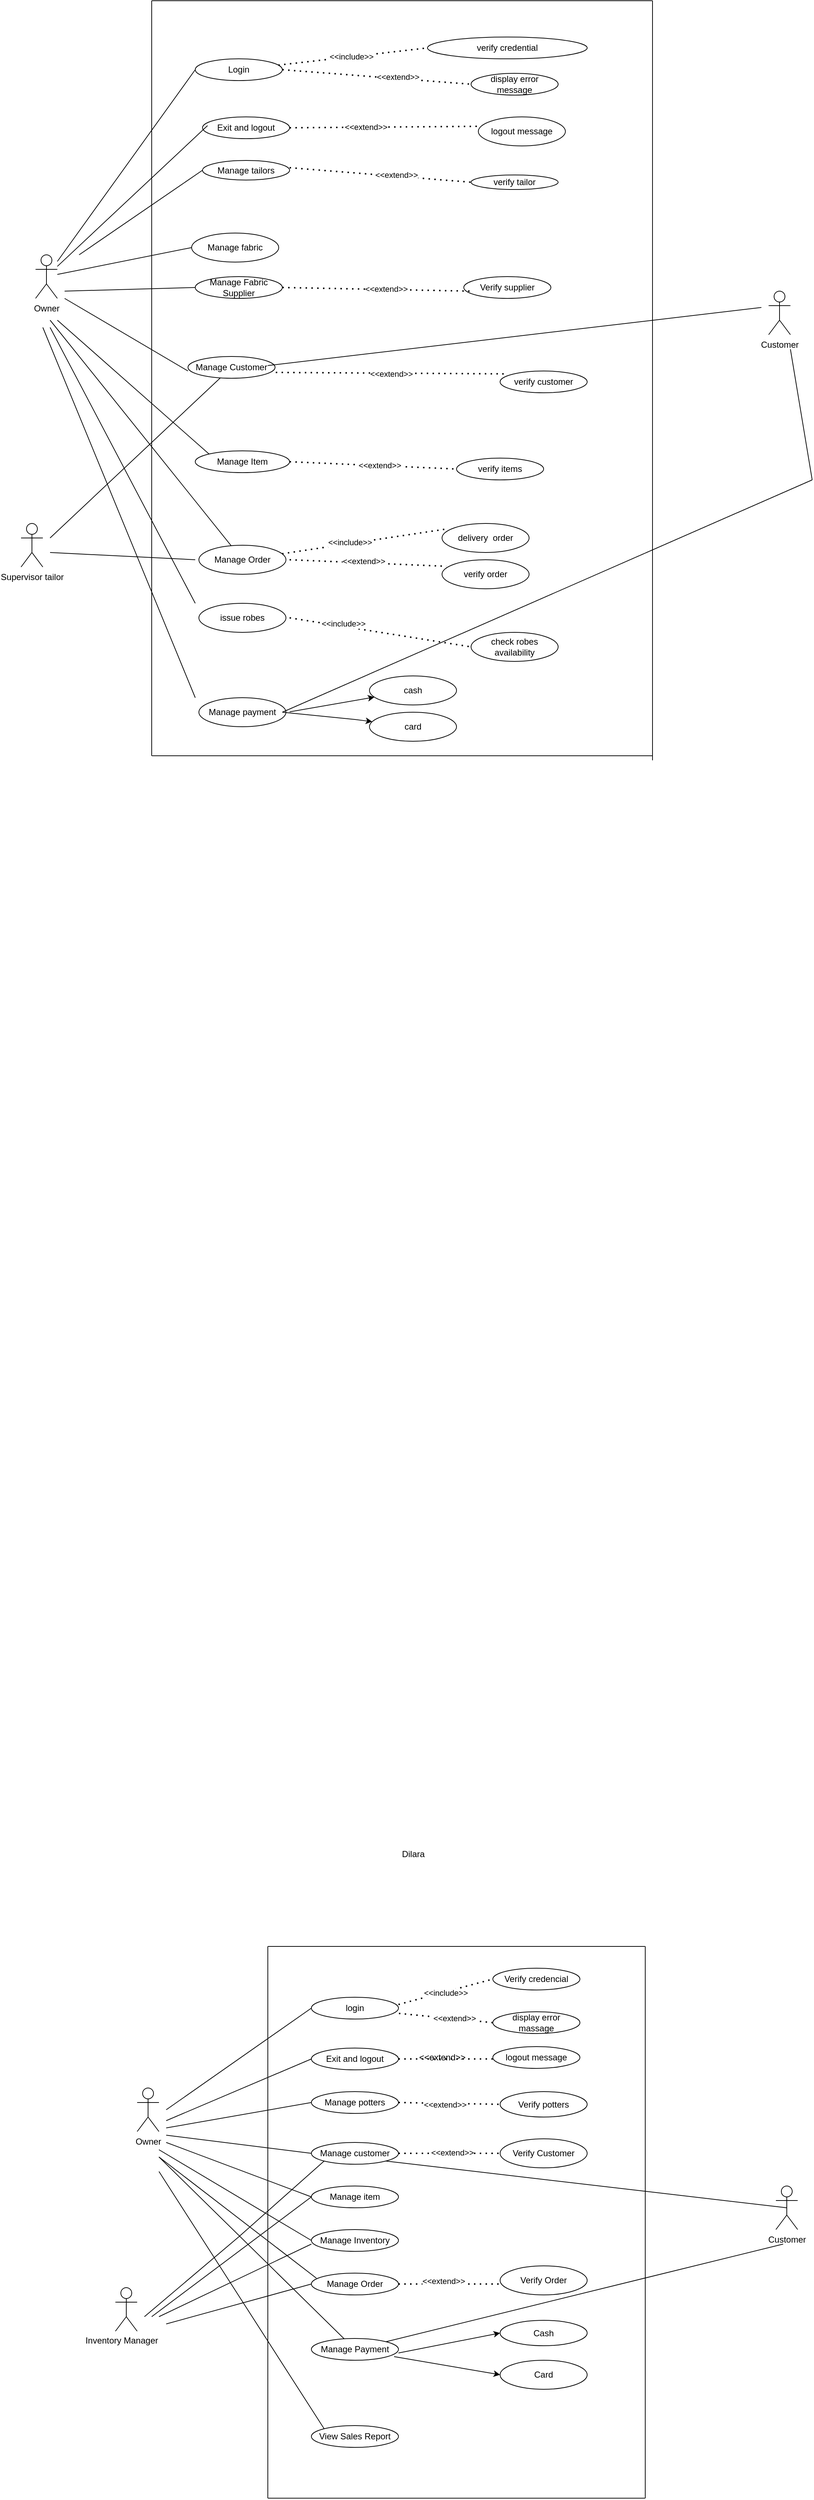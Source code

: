 <mxfile version="26.0.15">
  <diagram name="Page-1" id="tY160nIjRVUeN9yf9rYt">
    <mxGraphModel dx="1434" dy="731" grid="1" gridSize="10" guides="1" tooltips="1" connect="1" arrows="1" fold="1" page="1" pageScale="1" pageWidth="3300" pageHeight="4681" math="0" shadow="0">
      <root>
        <mxCell id="0" />
        <mxCell id="1" parent="0" />
        <mxCell id="Beo92WU8nenMVBrKEI72-1" value="Owner" style="shape=umlActor;verticalLabelPosition=bottom;verticalAlign=top;html=1;outlineConnect=0;" parent="1" vertex="1">
          <mxGeometry x="200" y="390" width="30" height="60" as="geometry" />
        </mxCell>
        <mxCell id="Beo92WU8nenMVBrKEI72-6" value="Login" style="ellipse;whiteSpace=wrap;html=1;" parent="1" vertex="1">
          <mxGeometry x="420" y="120" width="120" height="30" as="geometry" />
        </mxCell>
        <mxCell id="Beo92WU8nenMVBrKEI72-7" value="Exit and logout" style="ellipse;whiteSpace=wrap;html=1;" parent="1" vertex="1">
          <mxGeometry x="430" y="200" width="120" height="30" as="geometry" />
        </mxCell>
        <mxCell id="Beo92WU8nenMVBrKEI72-8" value="Manage tailors" style="ellipse;whiteSpace=wrap;html=1;" parent="1" vertex="1">
          <mxGeometry x="430" y="260" width="120" height="27" as="geometry" />
        </mxCell>
        <mxCell id="Beo92WU8nenMVBrKEI72-16" value="verify credential" style="ellipse;whiteSpace=wrap;html=1;" parent="1" vertex="1">
          <mxGeometry x="740" y="90" width="220" height="30" as="geometry" />
        </mxCell>
        <mxCell id="Beo92WU8nenMVBrKEI72-17" value="display error message" style="ellipse;whiteSpace=wrap;html=1;" parent="1" vertex="1">
          <mxGeometry x="800" y="140" width="120" height="30" as="geometry" />
        </mxCell>
        <mxCell id="Beo92WU8nenMVBrKEI72-23" value="logout message" style="ellipse;whiteSpace=wrap;html=1;" parent="1" vertex="1">
          <mxGeometry x="810" y="200" width="120" height="40" as="geometry" />
        </mxCell>
        <mxCell id="Beo92WU8nenMVBrKEI72-24" value="Manage fabric" style="ellipse;whiteSpace=wrap;html=1;" parent="1" vertex="1">
          <mxGeometry x="415" y="360" width="120" height="40" as="geometry" />
        </mxCell>
        <mxCell id="Beo92WU8nenMVBrKEI72-25" value="Manage Fabric Supplier" style="ellipse;whiteSpace=wrap;html=1;" parent="1" vertex="1">
          <mxGeometry x="420" y="420" width="120" height="30" as="geometry" />
        </mxCell>
        <mxCell id="Beo92WU8nenMVBrKEI72-26" value="Manage Customer" style="ellipse;whiteSpace=wrap;html=1;" parent="1" vertex="1">
          <mxGeometry x="410" y="530" width="120" height="30" as="geometry" />
        </mxCell>
        <mxCell id="Beo92WU8nenMVBrKEI72-27" value="Manage Item" style="ellipse;whiteSpace=wrap;html=1;" parent="1" vertex="1">
          <mxGeometry x="420" y="660" width="130" height="30" as="geometry" />
        </mxCell>
        <mxCell id="Beo92WU8nenMVBrKEI72-28" value="Manage Order" style="ellipse;whiteSpace=wrap;html=1;" parent="1" vertex="1">
          <mxGeometry x="425" y="790" width="120" height="40" as="geometry" />
        </mxCell>
        <mxCell id="Beo92WU8nenMVBrKEI72-143" value="Verify supplier" style="ellipse;whiteSpace=wrap;html=1;" parent="1" vertex="1">
          <mxGeometry x="790" y="420" width="120" height="30" as="geometry" />
        </mxCell>
        <mxCell id="Beo92WU8nenMVBrKEI72-147" value="verify tailor" style="ellipse;whiteSpace=wrap;html=1;" parent="1" vertex="1">
          <mxGeometry x="800" y="280" width="120" height="20" as="geometry" />
        </mxCell>
        <mxCell id="Beo92WU8nenMVBrKEI72-144" value="verify customer" style="ellipse;whiteSpace=wrap;html=1;" parent="1" vertex="1">
          <mxGeometry x="840" y="550" width="120" height="30" as="geometry" />
        </mxCell>
        <mxCell id="Beo92WU8nenMVBrKEI72-190" value="issue robes" style="ellipse;whiteSpace=wrap;html=1;" parent="1" vertex="1">
          <mxGeometry x="425" y="870" width="120" height="40" as="geometry" />
        </mxCell>
        <mxCell id="Beo92WU8nenMVBrKEI72-191" value="Manage payment" style="ellipse;whiteSpace=wrap;html=1;" parent="1" vertex="1">
          <mxGeometry x="425" y="1000" width="120" height="40" as="geometry" />
        </mxCell>
        <mxCell id="Beo92WU8nenMVBrKEI72-192" value="check robes availability" style="ellipse;whiteSpace=wrap;html=1;" parent="1" vertex="1">
          <mxGeometry x="800" y="910" width="120" height="40" as="geometry" />
        </mxCell>
        <mxCell id="Beo92WU8nenMVBrKEI72-193" value="verify order" style="ellipse;whiteSpace=wrap;html=1;" parent="1" vertex="1">
          <mxGeometry x="760" y="810" width="120" height="40" as="geometry" />
        </mxCell>
        <mxCell id="Beo92WU8nenMVBrKEI72-216" value="" style="endArrow=none;html=1;rounded=0;" parent="1" edge="1">
          <mxGeometry width="50" height="50" relative="1" as="geometry">
            <mxPoint x="360" y="1080" as="sourcePoint" />
            <mxPoint x="360" y="40" as="targetPoint" />
          </mxGeometry>
        </mxCell>
        <mxCell id="Beo92WU8nenMVBrKEI72-217" value="" style="endArrow=none;html=1;rounded=0;" parent="1" edge="1">
          <mxGeometry width="50" height="50" relative="1" as="geometry">
            <mxPoint x="360" y="1080" as="sourcePoint" />
            <mxPoint x="1050" y="1080" as="targetPoint" />
          </mxGeometry>
        </mxCell>
        <mxCell id="Beo92WU8nenMVBrKEI72-218" value="" style="endArrow=none;html=1;rounded=0;" parent="1" edge="1">
          <mxGeometry width="50" height="50" relative="1" as="geometry">
            <mxPoint x="1050" y="1086.25" as="sourcePoint" />
            <mxPoint x="1050" y="40" as="targetPoint" />
          </mxGeometry>
        </mxCell>
        <mxCell id="Beo92WU8nenMVBrKEI72-219" value="" style="endArrow=none;html=1;rounded=0;" parent="1" edge="1">
          <mxGeometry width="50" height="50" relative="1" as="geometry">
            <mxPoint x="360" y="40" as="sourcePoint" />
            <mxPoint x="1050" y="40" as="targetPoint" />
          </mxGeometry>
        </mxCell>
        <mxCell id="YTLK2S0jtH270xm4wwJo-5" style="edgeStyle=orthogonalEdgeStyle;rounded=0;orthogonalLoop=1;jettySize=auto;html=1;exitX=0.5;exitY=1;exitDx=0;exitDy=0;" parent="1" source="Beo92WU8nenMVBrKEI72-8" target="Beo92WU8nenMVBrKEI72-8" edge="1">
          <mxGeometry relative="1" as="geometry" />
        </mxCell>
        <mxCell id="YTLK2S0jtH270xm4wwJo-6" value="verify items" style="ellipse;whiteSpace=wrap;html=1;" parent="1" vertex="1">
          <mxGeometry x="780" y="670" width="120" height="30" as="geometry" />
        </mxCell>
        <mxCell id="YTLK2S0jtH270xm4wwJo-7" value="delivery&amp;nbsp; order" style="ellipse;whiteSpace=wrap;html=1;" parent="1" vertex="1">
          <mxGeometry x="760" y="760" width="120" height="40" as="geometry" />
        </mxCell>
        <mxCell id="YTLK2S0jtH270xm4wwJo-8" style="edgeStyle=orthogonalEdgeStyle;rounded=0;orthogonalLoop=1;jettySize=auto;html=1;exitX=0.5;exitY=1;exitDx=0;exitDy=0;" parent="1" source="YTLK2S0jtH270xm4wwJo-7" target="YTLK2S0jtH270xm4wwJo-7" edge="1">
          <mxGeometry relative="1" as="geometry" />
        </mxCell>
        <mxCell id="YTLK2S0jtH270xm4wwJo-11" value="" style="endArrow=none;html=1;rounded=0;entryX=0;entryY=0.5;entryDx=0;entryDy=0;" parent="1" source="Beo92WU8nenMVBrKEI72-1" target="Beo92WU8nenMVBrKEI72-6" edge="1">
          <mxGeometry width="50" height="50" relative="1" as="geometry">
            <mxPoint x="240" y="420" as="sourcePoint" />
            <mxPoint x="720" y="360" as="targetPoint" />
            <Array as="points" />
          </mxGeometry>
        </mxCell>
        <mxCell id="YTLK2S0jtH270xm4wwJo-12" value="" style="endArrow=none;html=1;rounded=0;entryX=0.058;entryY=0.4;entryDx=0;entryDy=0;entryPerimeter=0;" parent="1" source="Beo92WU8nenMVBrKEI72-1" target="Beo92WU8nenMVBrKEI72-7" edge="1">
          <mxGeometry width="50" height="50" relative="1" as="geometry">
            <mxPoint x="250" y="410" as="sourcePoint" />
            <mxPoint x="720" y="360" as="targetPoint" />
            <Array as="points" />
          </mxGeometry>
        </mxCell>
        <mxCell id="YTLK2S0jtH270xm4wwJo-14" value="" style="endArrow=none;html=1;rounded=0;entryX=0;entryY=0.5;entryDx=0;entryDy=0;" parent="1" source="Beo92WU8nenMVBrKEI72-1" target="Beo92WU8nenMVBrKEI72-24" edge="1">
          <mxGeometry width="50" height="50" relative="1" as="geometry">
            <mxPoint x="360" y="390" as="sourcePoint" />
            <mxPoint x="720" y="360" as="targetPoint" />
          </mxGeometry>
        </mxCell>
        <mxCell id="YTLK2S0jtH270xm4wwJo-16" value="" style="endArrow=none;html=1;rounded=0;entryX=0;entryY=0.5;entryDx=0;entryDy=0;" parent="1" target="Beo92WU8nenMVBrKEI72-25" edge="1">
          <mxGeometry width="50" height="50" relative="1" as="geometry">
            <mxPoint x="240" y="440" as="sourcePoint" />
            <mxPoint x="710" y="381.78" as="targetPoint" />
            <Array as="points" />
          </mxGeometry>
        </mxCell>
        <mxCell id="YTLK2S0jtH270xm4wwJo-17" value="" style="endArrow=none;html=1;rounded=0;" parent="1" edge="1">
          <mxGeometry width="50" height="50" relative="1" as="geometry">
            <mxPoint x="240" y="450" as="sourcePoint" />
            <mxPoint x="410" y="550" as="targetPoint" />
          </mxGeometry>
        </mxCell>
        <mxCell id="YTLK2S0jtH270xm4wwJo-18" value="" style="endArrow=none;html=1;rounded=0;entryX=0;entryY=0;entryDx=0;entryDy=0;" parent="1" target="Beo92WU8nenMVBrKEI72-27" edge="1">
          <mxGeometry width="50" height="50" relative="1" as="geometry">
            <mxPoint x="230" y="480" as="sourcePoint" />
            <mxPoint x="310" y="570" as="targetPoint" />
          </mxGeometry>
        </mxCell>
        <mxCell id="YTLK2S0jtH270xm4wwJo-19" value="" style="endArrow=none;html=1;rounded=0;" parent="1" source="Beo92WU8nenMVBrKEI72-28" edge="1">
          <mxGeometry width="50" height="50" relative="1" as="geometry">
            <mxPoint x="190" y="650" as="sourcePoint" />
            <mxPoint x="220" y="480" as="targetPoint" />
          </mxGeometry>
        </mxCell>
        <mxCell id="YTLK2S0jtH270xm4wwJo-20" value="" style="endArrow=none;html=1;rounded=0;" parent="1" edge="1">
          <mxGeometry width="50" height="50" relative="1" as="geometry">
            <mxPoint x="220" y="490" as="sourcePoint" />
            <mxPoint x="420" y="870" as="targetPoint" />
          </mxGeometry>
        </mxCell>
        <mxCell id="YTLK2S0jtH270xm4wwJo-21" value="" style="endArrow=none;html=1;rounded=0;" parent="1" edge="1">
          <mxGeometry width="50" height="50" relative="1" as="geometry">
            <mxPoint x="420" y="1000" as="sourcePoint" />
            <mxPoint x="210" y="490" as="targetPoint" />
          </mxGeometry>
        </mxCell>
        <mxCell id="YTLK2S0jtH270xm4wwJo-22" value="Customer" style="shape=umlActor;verticalLabelPosition=bottom;verticalAlign=top;html=1;outlineConnect=0;" parent="1" vertex="1">
          <mxGeometry x="1210" y="440" width="30" height="60" as="geometry" />
        </mxCell>
        <mxCell id="YTLK2S0jtH270xm4wwJo-32" value="" style="endArrow=none;html=1;rounded=0;entryX=0;entryY=0.333;entryDx=0;entryDy=0;entryPerimeter=0;" parent="1" edge="1">
          <mxGeometry width="50" height="50" relative="1" as="geometry">
            <mxPoint x="520" y="542.5" as="sourcePoint" />
            <mxPoint x="1200" y="462.5" as="targetPoint" />
          </mxGeometry>
        </mxCell>
        <mxCell id="YTLK2S0jtH270xm4wwJo-33" value="" style="endArrow=none;html=1;rounded=0;" parent="1" edge="1">
          <mxGeometry width="50" height="50" relative="1" as="geometry">
            <mxPoint x="540" y="1020" as="sourcePoint" />
            <mxPoint x="1270" y="700" as="targetPoint" />
          </mxGeometry>
        </mxCell>
        <mxCell id="YTLK2S0jtH270xm4wwJo-34" value="" style="endArrow=none;html=1;rounded=0;entryX=1;entryY=1;entryDx=0;entryDy=0;entryPerimeter=0;" parent="1" edge="1">
          <mxGeometry width="50" height="50" relative="1" as="geometry">
            <mxPoint x="1270" y="700" as="sourcePoint" />
            <mxPoint x="1240" y="520" as="targetPoint" />
            <Array as="points" />
          </mxGeometry>
        </mxCell>
        <mxCell id="YTLK2S0jtH270xm4wwJo-35" value="" style="endArrow=none;dashed=1;html=1;dashPattern=1 3;strokeWidth=2;rounded=0;entryX=0;entryY=0.5;entryDx=0;entryDy=0;" parent="1" source="Beo92WU8nenMVBrKEI72-6" target="Beo92WU8nenMVBrKEI72-16" edge="1">
          <mxGeometry width="50" height="50" relative="1" as="geometry">
            <mxPoint x="480" y="200" as="sourcePoint" />
            <mxPoint x="530" y="150" as="targetPoint" />
          </mxGeometry>
        </mxCell>
        <mxCell id="YTLK2S0jtH270xm4wwJo-53" value="&amp;lt;&amp;lt;include&amp;gt;&amp;gt;" style="edgeLabel;html=1;align=center;verticalAlign=middle;resizable=0;points=[];" parent="YTLK2S0jtH270xm4wwJo-35" vertex="1" connectable="0">
          <mxGeometry x="-0.022" relative="1" as="geometry">
            <mxPoint as="offset" />
          </mxGeometry>
        </mxCell>
        <mxCell id="YTLK2S0jtH270xm4wwJo-36" value="" style="endArrow=none;dashed=1;html=1;dashPattern=1 3;strokeWidth=2;rounded=0;exitX=1;exitY=0.5;exitDx=0;exitDy=0;entryX=0;entryY=0.5;entryDx=0;entryDy=0;" parent="1" source="Beo92WU8nenMVBrKEI72-6" target="Beo92WU8nenMVBrKEI72-17" edge="1">
          <mxGeometry width="50" height="50" relative="1" as="geometry">
            <mxPoint x="600" y="210" as="sourcePoint" />
            <mxPoint x="650" y="160" as="targetPoint" />
          </mxGeometry>
        </mxCell>
        <mxCell id="YTLK2S0jtH270xm4wwJo-55" value="&amp;lt;&amp;lt;extend&amp;gt;&amp;gt;" style="edgeLabel;html=1;align=center;verticalAlign=middle;resizable=0;points=[];" parent="YTLK2S0jtH270xm4wwJo-36" vertex="1" connectable="0">
          <mxGeometry x="0.222" y="2" relative="1" as="geometry">
            <mxPoint as="offset" />
          </mxGeometry>
        </mxCell>
        <mxCell id="YTLK2S0jtH270xm4wwJo-37" value="" style="endArrow=none;dashed=1;html=1;dashPattern=1 3;strokeWidth=2;rounded=0;exitX=1;exitY=0.5;exitDx=0;exitDy=0;entryX=-0.008;entryY=0.325;entryDx=0;entryDy=0;entryPerimeter=0;" parent="1" source="Beo92WU8nenMVBrKEI72-7" target="Beo92WU8nenMVBrKEI72-23" edge="1">
          <mxGeometry width="50" height="50" relative="1" as="geometry">
            <mxPoint x="620" y="270" as="sourcePoint" />
            <mxPoint x="670" y="220" as="targetPoint" />
          </mxGeometry>
        </mxCell>
        <mxCell id="YTLK2S0jtH270xm4wwJo-56" value="&amp;lt;&amp;lt;extend&amp;gt;&amp;gt;" style="edgeLabel;html=1;align=center;verticalAlign=middle;resizable=0;points=[];" parent="YTLK2S0jtH270xm4wwJo-37" vertex="1" connectable="0">
          <mxGeometry x="-0.189" relative="1" as="geometry">
            <mxPoint as="offset" />
          </mxGeometry>
        </mxCell>
        <mxCell id="YTLK2S0jtH270xm4wwJo-39" value="" style="endArrow=none;dashed=1;html=1;dashPattern=1 3;strokeWidth=2;rounded=0;entryX=0;entryY=0.5;entryDx=0;entryDy=0;" parent="1" target="Beo92WU8nenMVBrKEI72-147" edge="1">
          <mxGeometry width="50" height="50" relative="1" as="geometry">
            <mxPoint x="550" y="270" as="sourcePoint" />
            <mxPoint x="630" y="310" as="targetPoint" />
          </mxGeometry>
        </mxCell>
        <mxCell id="Y0RxUAx4r0GiL77MtfoM-1" value="&amp;lt;&amp;lt;extend&amp;gt;&amp;gt;" style="edgeLabel;html=1;align=center;verticalAlign=middle;resizable=0;points=[];" parent="YTLK2S0jtH270xm4wwJo-39" vertex="1" connectable="0">
          <mxGeometry x="0.175" y="2" relative="1" as="geometry">
            <mxPoint as="offset" />
          </mxGeometry>
        </mxCell>
        <mxCell id="YTLK2S0jtH270xm4wwJo-41" value="" style="endArrow=none;dashed=1;html=1;dashPattern=1 3;strokeWidth=2;rounded=0;exitX=1;exitY=0.5;exitDx=0;exitDy=0;entryX=0.083;entryY=0.667;entryDx=0;entryDy=0;entryPerimeter=0;" parent="1" source="Beo92WU8nenMVBrKEI72-25" target="Beo92WU8nenMVBrKEI72-143" edge="1">
          <mxGeometry width="50" height="50" relative="1" as="geometry">
            <mxPoint x="610" y="510" as="sourcePoint" />
            <mxPoint x="660" y="460" as="targetPoint" />
          </mxGeometry>
        </mxCell>
        <mxCell id="Y0RxUAx4r0GiL77MtfoM-2" value="&amp;lt;&amp;lt;extend&amp;gt;&amp;gt;" style="edgeLabel;html=1;align=center;verticalAlign=middle;resizable=0;points=[];" parent="YTLK2S0jtH270xm4wwJo-41" vertex="1" connectable="0">
          <mxGeometry x="0.1" y="1" relative="1" as="geometry">
            <mxPoint as="offset" />
          </mxGeometry>
        </mxCell>
        <mxCell id="YTLK2S0jtH270xm4wwJo-43" value="" style="endArrow=none;dashed=1;html=1;dashPattern=1 3;strokeWidth=2;rounded=0;exitX=1.008;exitY=0.733;exitDx=0;exitDy=0;exitPerimeter=0;entryX=0.075;entryY=0.133;entryDx=0;entryDy=0;entryPerimeter=0;" parent="1" source="Beo92WU8nenMVBrKEI72-26" target="Beo92WU8nenMVBrKEI72-144" edge="1">
          <mxGeometry width="50" height="50" relative="1" as="geometry">
            <mxPoint x="550" y="640" as="sourcePoint" />
            <mxPoint x="600" y="590" as="targetPoint" />
          </mxGeometry>
        </mxCell>
        <mxCell id="YTLK2S0jtH270xm4wwJo-67" value="&amp;lt;&amp;lt;extend&amp;gt;&amp;gt;" style="edgeLabel;html=1;align=center;verticalAlign=middle;resizable=0;points=[];" parent="YTLK2S0jtH270xm4wwJo-43" vertex="1" connectable="0">
          <mxGeometry x="0.001" y="-1" relative="1" as="geometry">
            <mxPoint as="offset" />
          </mxGeometry>
        </mxCell>
        <mxCell id="YTLK2S0jtH270xm4wwJo-45" value="" style="endArrow=none;dashed=1;html=1;dashPattern=1 3;strokeWidth=2;rounded=0;exitX=1;exitY=0.5;exitDx=0;exitDy=0;entryX=0;entryY=0.5;entryDx=0;entryDy=0;" parent="1" source="Beo92WU8nenMVBrKEI72-27" target="YTLK2S0jtH270xm4wwJo-6" edge="1">
          <mxGeometry width="50" height="50" relative="1" as="geometry">
            <mxPoint x="550" y="790" as="sourcePoint" />
            <mxPoint x="600" y="740" as="targetPoint" />
          </mxGeometry>
        </mxCell>
        <mxCell id="YTLK2S0jtH270xm4wwJo-72" value="&amp;lt;&amp;lt;extend&amp;gt;&amp;gt;" style="edgeLabel;html=1;align=center;verticalAlign=middle;resizable=0;points=[];" parent="YTLK2S0jtH270xm4wwJo-45" vertex="1" connectable="0">
          <mxGeometry x="0.071" y="1" relative="1" as="geometry">
            <mxPoint as="offset" />
          </mxGeometry>
        </mxCell>
        <mxCell id="YTLK2S0jtH270xm4wwJo-46" value="" style="endArrow=none;dashed=1;html=1;dashPattern=1 3;strokeWidth=2;rounded=0;entryX=0.033;entryY=0.2;entryDx=0;entryDy=0;entryPerimeter=0;" parent="1" source="Beo92WU8nenMVBrKEI72-28" target="YTLK2S0jtH270xm4wwJo-7" edge="1">
          <mxGeometry width="50" height="50" relative="1" as="geometry">
            <mxPoint x="545" y="860" as="sourcePoint" />
            <mxPoint x="615.711" y="810" as="targetPoint" />
          </mxGeometry>
        </mxCell>
        <mxCell id="YTLK2S0jtH270xm4wwJo-73" value="&amp;lt;&amp;lt;include&amp;gt;&amp;gt;" style="edgeLabel;html=1;align=center;verticalAlign=middle;resizable=0;points=[];" parent="YTLK2S0jtH270xm4wwJo-46" vertex="1" connectable="0">
          <mxGeometry x="-0.168" y="2" relative="1" as="geometry">
            <mxPoint as="offset" />
          </mxGeometry>
        </mxCell>
        <mxCell id="YTLK2S0jtH270xm4wwJo-47" value="" style="endArrow=none;dashed=1;html=1;dashPattern=1 3;strokeWidth=2;rounded=0;entryX=0.05;entryY=0.225;entryDx=0;entryDy=0;entryPerimeter=0;" parent="1" target="Beo92WU8nenMVBrKEI72-193" edge="1">
          <mxGeometry width="50" height="50" relative="1" as="geometry">
            <mxPoint x="550" y="810" as="sourcePoint" />
            <mxPoint x="600" y="820" as="targetPoint" />
          </mxGeometry>
        </mxCell>
        <mxCell id="YTLK2S0jtH270xm4wwJo-74" value="&amp;lt;&amp;lt;extend&amp;gt;&amp;gt;" style="edgeLabel;html=1;align=center;verticalAlign=middle;resizable=0;points=[];" parent="YTLK2S0jtH270xm4wwJo-47" vertex="1" connectable="0">
          <mxGeometry x="-0.058" y="2" relative="1" as="geometry">
            <mxPoint as="offset" />
          </mxGeometry>
        </mxCell>
        <mxCell id="YTLK2S0jtH270xm4wwJo-48" value="" style="endArrow=none;dashed=1;html=1;dashPattern=1 3;strokeWidth=2;rounded=0;entryX=0;entryY=0.5;entryDx=0;entryDy=0;" parent="1" target="Beo92WU8nenMVBrKEI72-192" edge="1">
          <mxGeometry width="50" height="50" relative="1" as="geometry">
            <mxPoint x="550" y="890" as="sourcePoint" />
            <mxPoint x="630" y="880" as="targetPoint" />
          </mxGeometry>
        </mxCell>
        <mxCell id="YTLK2S0jtH270xm4wwJo-75" value="&amp;lt;&amp;lt;include&amp;gt;&amp;gt;" style="edgeLabel;html=1;align=center;verticalAlign=middle;resizable=0;points=[];" parent="YTLK2S0jtH270xm4wwJo-48" vertex="1" connectable="0">
          <mxGeometry x="-0.413" y="4" relative="1" as="geometry">
            <mxPoint as="offset" />
          </mxGeometry>
        </mxCell>
        <mxCell id="YTLK2S0jtH270xm4wwJo-49" value="" style="endArrow=classic;html=1;rounded=0;" parent="1" target="YTLK2S0jtH270xm4wwJo-50" edge="1">
          <mxGeometry width="50" height="50" relative="1" as="geometry">
            <mxPoint x="550" y="1019.5" as="sourcePoint" />
            <mxPoint x="660" y="1019.5" as="targetPoint" />
          </mxGeometry>
        </mxCell>
        <mxCell id="YTLK2S0jtH270xm4wwJo-50" value="cash" style="ellipse;whiteSpace=wrap;html=1;" parent="1" vertex="1">
          <mxGeometry x="660" y="970" width="120" height="40" as="geometry" />
        </mxCell>
        <mxCell id="YTLK2S0jtH270xm4wwJo-51" value="card" style="ellipse;whiteSpace=wrap;html=1;" parent="1" vertex="1">
          <mxGeometry x="660" y="1020" width="120" height="40" as="geometry" />
        </mxCell>
        <mxCell id="YTLK2S0jtH270xm4wwJo-52" value="" style="endArrow=classic;html=1;rounded=0;" parent="1" target="YTLK2S0jtH270xm4wwJo-51" edge="1">
          <mxGeometry width="50" height="50" relative="1" as="geometry">
            <mxPoint x="540" y="1020" as="sourcePoint" />
            <mxPoint x="750" y="780" as="targetPoint" />
            <Array as="points">
              <mxPoint x="640" y="1030" />
            </Array>
          </mxGeometry>
        </mxCell>
        <mxCell id="YTLK2S0jtH270xm4wwJo-76" value="" style="endArrow=none;html=1;rounded=0;entryX=0;entryY=0.5;entryDx=0;entryDy=0;" parent="1" target="Beo92WU8nenMVBrKEI72-8" edge="1">
          <mxGeometry width="50" height="50" relative="1" as="geometry">
            <mxPoint x="260" y="390" as="sourcePoint" />
            <mxPoint x="430" y="300" as="targetPoint" />
          </mxGeometry>
        </mxCell>
        <mxCell id="Y0RxUAx4r0GiL77MtfoM-6" value="Supervisor tailor" style="shape=umlActor;verticalLabelPosition=bottom;verticalAlign=top;html=1;outlineConnect=0;" parent="1" vertex="1">
          <mxGeometry x="180" y="760" width="30" height="60" as="geometry" />
        </mxCell>
        <mxCell id="Y0RxUAx4r0GiL77MtfoM-7" value="" style="endArrow=none;html=1;rounded=0;" parent="1" edge="1">
          <mxGeometry width="50" height="50" relative="1" as="geometry">
            <mxPoint x="220" y="800" as="sourcePoint" />
            <mxPoint x="420" y="810" as="targetPoint" />
          </mxGeometry>
        </mxCell>
        <mxCell id="Y0RxUAx4r0GiL77MtfoM-8" value="" style="endArrow=none;html=1;rounded=0;" parent="1" target="Beo92WU8nenMVBrKEI72-26" edge="1">
          <mxGeometry width="50" height="50" relative="1" as="geometry">
            <mxPoint x="220" y="780" as="sourcePoint" />
            <mxPoint x="270" y="730" as="targetPoint" />
          </mxGeometry>
        </mxCell>
        <mxCell id="mt_x5VU4zsuF5-mYRgZ8-1" value="Owner" style="shape=umlActor;verticalLabelPosition=bottom;verticalAlign=top;html=1;outlineConnect=0;" vertex="1" parent="1">
          <mxGeometry x="340" y="2915" width="30" height="60" as="geometry" />
        </mxCell>
        <mxCell id="mt_x5VU4zsuF5-mYRgZ8-2" value="Exit and logout" style="ellipse;whiteSpace=wrap;html=1;" vertex="1" parent="1">
          <mxGeometry x="580" y="2860" width="120" height="30" as="geometry" />
        </mxCell>
        <mxCell id="mt_x5VU4zsuF5-mYRgZ8-3" value="login" style="ellipse;whiteSpace=wrap;html=1;" vertex="1" parent="1">
          <mxGeometry x="580" y="2790" width="120" height="30" as="geometry" />
        </mxCell>
        <mxCell id="mt_x5VU4zsuF5-mYRgZ8-4" value="Manage potters" style="ellipse;whiteSpace=wrap;html=1;" vertex="1" parent="1">
          <mxGeometry x="580" y="2920" width="120" height="30" as="geometry" />
        </mxCell>
        <mxCell id="mt_x5VU4zsuF5-mYRgZ8-5" value="Manage customer" style="ellipse;whiteSpace=wrap;html=1;" vertex="1" parent="1">
          <mxGeometry x="580" y="2990" width="120" height="30" as="geometry" />
        </mxCell>
        <mxCell id="mt_x5VU4zsuF5-mYRgZ8-6" value="Manage item" style="ellipse;whiteSpace=wrap;html=1;" vertex="1" parent="1">
          <mxGeometry x="580" y="3050" width="120" height="30" as="geometry" />
        </mxCell>
        <mxCell id="mt_x5VU4zsuF5-mYRgZ8-7" value="Manage Inventory" style="ellipse;whiteSpace=wrap;html=1;" vertex="1" parent="1">
          <mxGeometry x="580" y="3110" width="120" height="30" as="geometry" />
        </mxCell>
        <mxCell id="mt_x5VU4zsuF5-mYRgZ8-8" value="Manage Order" style="ellipse;whiteSpace=wrap;html=1;" vertex="1" parent="1">
          <mxGeometry x="580" y="3170" width="120" height="30" as="geometry" />
        </mxCell>
        <mxCell id="mt_x5VU4zsuF5-mYRgZ8-9" value="Manage Payment" style="ellipse;whiteSpace=wrap;html=1;" vertex="1" parent="1">
          <mxGeometry x="580" y="3260" width="120" height="30" as="geometry" />
        </mxCell>
        <mxCell id="mt_x5VU4zsuF5-mYRgZ8-11" value="View Sales Report" style="ellipse;whiteSpace=wrap;html=1;" vertex="1" parent="1">
          <mxGeometry x="580" y="3380" width="120" height="30" as="geometry" />
        </mxCell>
        <mxCell id="mt_x5VU4zsuF5-mYRgZ8-12" value="" style="endArrow=none;dashed=1;html=1;dashPattern=1 3;strokeWidth=2;rounded=0;entryX=0;entryY=0.5;entryDx=0;entryDy=0;" edge="1" parent="1" target="mt_x5VU4zsuF5-mYRgZ8-14">
          <mxGeometry width="50" height="50" relative="1" as="geometry">
            <mxPoint x="700" y="2800" as="sourcePoint" />
            <mxPoint x="790" y="2770" as="targetPoint" />
          </mxGeometry>
        </mxCell>
        <mxCell id="mt_x5VU4zsuF5-mYRgZ8-16" value="Text" style="edgeLabel;html=1;align=center;verticalAlign=middle;resizable=0;points=[];" vertex="1" connectable="0" parent="mt_x5VU4zsuF5-mYRgZ8-12">
          <mxGeometry relative="1" as="geometry">
            <mxPoint as="offset" />
          </mxGeometry>
        </mxCell>
        <mxCell id="mt_x5VU4zsuF5-mYRgZ8-18" value="&amp;lt;&amp;lt;include&amp;gt;&amp;gt;" style="edgeLabel;html=1;align=center;verticalAlign=middle;resizable=0;points=[];" vertex="1" connectable="0" parent="mt_x5VU4zsuF5-mYRgZ8-12">
          <mxGeometry x="-0.007" y="-1" relative="1" as="geometry">
            <mxPoint as="offset" />
          </mxGeometry>
        </mxCell>
        <mxCell id="mt_x5VU4zsuF5-mYRgZ8-13" value="" style="endArrow=none;dashed=1;html=1;dashPattern=1 3;strokeWidth=2;rounded=0;entryX=0.983;entryY=0.733;entryDx=0;entryDy=0;entryPerimeter=0;exitX=0;exitY=0.5;exitDx=0;exitDy=0;" edge="1" parent="1" source="mt_x5VU4zsuF5-mYRgZ8-15" target="mt_x5VU4zsuF5-mYRgZ8-3">
          <mxGeometry width="50" height="50" relative="1" as="geometry">
            <mxPoint x="790" y="2820" as="sourcePoint" />
            <mxPoint x="710" y="2820" as="targetPoint" />
          </mxGeometry>
        </mxCell>
        <mxCell id="mt_x5VU4zsuF5-mYRgZ8-19" value="&amp;lt;&amp;lt;extend&amp;gt;&amp;gt;" style="edgeLabel;html=1;align=center;verticalAlign=middle;resizable=0;points=[];" vertex="1" connectable="0" parent="mt_x5VU4zsuF5-mYRgZ8-13">
          <mxGeometry x="-0.195" y="-1" relative="1" as="geometry">
            <mxPoint as="offset" />
          </mxGeometry>
        </mxCell>
        <mxCell id="mt_x5VU4zsuF5-mYRgZ8-14" value="Verify credencial" style="ellipse;whiteSpace=wrap;html=1;" vertex="1" parent="1">
          <mxGeometry x="830" y="2750" width="120" height="30" as="geometry" />
        </mxCell>
        <mxCell id="mt_x5VU4zsuF5-mYRgZ8-15" value="display error massage" style="ellipse;whiteSpace=wrap;html=1;" vertex="1" parent="1">
          <mxGeometry x="830" y="2810" width="120" height="30" as="geometry" />
        </mxCell>
        <mxCell id="mt_x5VU4zsuF5-mYRgZ8-20" value="" style="endArrow=none;dashed=1;html=1;dashPattern=1 3;strokeWidth=2;rounded=0;exitX=1;exitY=0.5;exitDx=0;exitDy=0;" edge="1" parent="1" source="mt_x5VU4zsuF5-mYRgZ8-2">
          <mxGeometry width="50" height="50" relative="1" as="geometry">
            <mxPoint x="710" y="2890" as="sourcePoint" />
            <mxPoint x="830" y="2875" as="targetPoint" />
          </mxGeometry>
        </mxCell>
        <mxCell id="mt_x5VU4zsuF5-mYRgZ8-21" value="&amp;lt;&amp;lt;extend&amp;gt;&amp;gt;" style="text;html=1;align=center;verticalAlign=middle;resizable=0;points=[];autosize=1;strokeColor=none;fillColor=none;" vertex="1" parent="1">
          <mxGeometry x="715" y="2858" width="90" height="30" as="geometry" />
        </mxCell>
        <mxCell id="mt_x5VU4zsuF5-mYRgZ8-23" value="logout message" style="ellipse;whiteSpace=wrap;html=1;" vertex="1" parent="1">
          <mxGeometry x="830" y="2858" width="120" height="30" as="geometry" />
        </mxCell>
        <mxCell id="mt_x5VU4zsuF5-mYRgZ8-24" value="Verify potters" style="ellipse;whiteSpace=wrap;html=1;" vertex="1" parent="1">
          <mxGeometry x="840" y="2920" width="120" height="35" as="geometry" />
        </mxCell>
        <mxCell id="mt_x5VU4zsuF5-mYRgZ8-25" value="Verify Customer" style="ellipse;whiteSpace=wrap;html=1;" vertex="1" parent="1">
          <mxGeometry x="840" y="2985" width="120" height="40" as="geometry" />
        </mxCell>
        <mxCell id="mt_x5VU4zsuF5-mYRgZ8-27" value="Verify Order" style="ellipse;whiteSpace=wrap;html=1;" vertex="1" parent="1">
          <mxGeometry x="840" y="3160" width="120" height="40" as="geometry" />
        </mxCell>
        <mxCell id="mt_x5VU4zsuF5-mYRgZ8-28" value="Cash" style="ellipse;whiteSpace=wrap;html=1;" vertex="1" parent="1">
          <mxGeometry x="840" y="3235" width="120" height="35" as="geometry" />
        </mxCell>
        <mxCell id="mt_x5VU4zsuF5-mYRgZ8-29" value="Card" style="ellipse;whiteSpace=wrap;html=1;" vertex="1" parent="1">
          <mxGeometry x="840" y="3290" width="120" height="40" as="geometry" />
        </mxCell>
        <mxCell id="mt_x5VU4zsuF5-mYRgZ8-32" value="" style="endArrow=none;dashed=1;html=1;dashPattern=1 3;strokeWidth=2;rounded=0;exitX=1;exitY=0.5;exitDx=0;exitDy=0;entryX=0;entryY=0.5;entryDx=0;entryDy=0;" edge="1" parent="1" source="mt_x5VU4zsuF5-mYRgZ8-4" target="mt_x5VU4zsuF5-mYRgZ8-24">
          <mxGeometry width="50" height="50" relative="1" as="geometry">
            <mxPoint x="760" y="3010" as="sourcePoint" />
            <mxPoint x="810" y="2960" as="targetPoint" />
          </mxGeometry>
        </mxCell>
        <mxCell id="mt_x5VU4zsuF5-mYRgZ8-60" value="&amp;lt;&amp;lt;extend&amp;gt;&amp;gt;" style="edgeLabel;html=1;align=center;verticalAlign=middle;resizable=0;points=[];" vertex="1" connectable="0" parent="mt_x5VU4zsuF5-mYRgZ8-32">
          <mxGeometry x="-0.085" y="-2" relative="1" as="geometry">
            <mxPoint as="offset" />
          </mxGeometry>
        </mxCell>
        <mxCell id="mt_x5VU4zsuF5-mYRgZ8-33" value="" style="endArrow=none;dashed=1;html=1;dashPattern=1 3;strokeWidth=2;rounded=0;exitX=1;exitY=0.5;exitDx=0;exitDy=0;entryX=0;entryY=0.5;entryDx=0;entryDy=0;" edge="1" parent="1" source="mt_x5VU4zsuF5-mYRgZ8-5" target="mt_x5VU4zsuF5-mYRgZ8-25">
          <mxGeometry width="50" height="50" relative="1" as="geometry">
            <mxPoint x="750" y="3060" as="sourcePoint" />
            <mxPoint x="800" y="3010" as="targetPoint" />
          </mxGeometry>
        </mxCell>
        <mxCell id="mt_x5VU4zsuF5-mYRgZ8-61" value="&amp;lt;&amp;lt;extend&amp;gt;&amp;gt;" style="edgeLabel;html=1;align=center;verticalAlign=middle;resizable=0;points=[];" vertex="1" connectable="0" parent="mt_x5VU4zsuF5-mYRgZ8-33">
          <mxGeometry x="0.057" y="1" relative="1" as="geometry">
            <mxPoint as="offset" />
          </mxGeometry>
        </mxCell>
        <mxCell id="mt_x5VU4zsuF5-mYRgZ8-35" value="" style="endArrow=none;dashed=1;html=1;dashPattern=1 3;strokeWidth=2;rounded=0;exitX=1;exitY=0.5;exitDx=0;exitDy=0;" edge="1" parent="1" source="mt_x5VU4zsuF5-mYRgZ8-8">
          <mxGeometry width="50" height="50" relative="1" as="geometry">
            <mxPoint x="620" y="3310" as="sourcePoint" />
            <mxPoint x="840" y="3185" as="targetPoint" />
          </mxGeometry>
        </mxCell>
        <mxCell id="mt_x5VU4zsuF5-mYRgZ8-63" value="&amp;lt;&amp;lt;extend&amp;gt;&amp;gt;" style="edgeLabel;html=1;align=center;verticalAlign=middle;resizable=0;points=[];" vertex="1" connectable="0" parent="mt_x5VU4zsuF5-mYRgZ8-35">
          <mxGeometry x="-0.114" y="4" relative="1" as="geometry">
            <mxPoint as="offset" />
          </mxGeometry>
        </mxCell>
        <mxCell id="mt_x5VU4zsuF5-mYRgZ8-36" value="" style="endArrow=classic;html=1;rounded=0;entryX=0;entryY=0.5;entryDx=0;entryDy=0;" edge="1" parent="1" target="mt_x5VU4zsuF5-mYRgZ8-28">
          <mxGeometry width="50" height="50" relative="1" as="geometry">
            <mxPoint x="700" y="3280" as="sourcePoint" />
            <mxPoint x="750" y="3230" as="targetPoint" />
          </mxGeometry>
        </mxCell>
        <mxCell id="mt_x5VU4zsuF5-mYRgZ8-37" value="" style="endArrow=classic;html=1;rounded=0;entryX=0;entryY=0.5;entryDx=0;entryDy=0;exitX=0.95;exitY=0.833;exitDx=0;exitDy=0;exitPerimeter=0;" edge="1" parent="1" source="mt_x5VU4zsuF5-mYRgZ8-9" target="mt_x5VU4zsuF5-mYRgZ8-29">
          <mxGeometry width="50" height="50" relative="1" as="geometry">
            <mxPoint x="710" y="3290" as="sourcePoint" />
            <mxPoint x="480" y="3340" as="targetPoint" />
          </mxGeometry>
        </mxCell>
        <mxCell id="mt_x5VU4zsuF5-mYRgZ8-38" value="" style="endArrow=none;html=1;rounded=0;" edge="1" parent="1">
          <mxGeometry width="50" height="50" relative="1" as="geometry">
            <mxPoint x="520" y="3480" as="sourcePoint" />
            <mxPoint x="520" y="2720" as="targetPoint" />
          </mxGeometry>
        </mxCell>
        <mxCell id="mt_x5VU4zsuF5-mYRgZ8-39" value="" style="endArrow=none;html=1;rounded=0;" edge="1" parent="1">
          <mxGeometry width="50" height="50" relative="1" as="geometry">
            <mxPoint x="520" y="3480" as="sourcePoint" />
            <mxPoint x="1040" y="3480" as="targetPoint" />
          </mxGeometry>
        </mxCell>
        <mxCell id="mt_x5VU4zsuF5-mYRgZ8-40" value="" style="endArrow=none;html=1;rounded=0;" edge="1" parent="1">
          <mxGeometry width="50" height="50" relative="1" as="geometry">
            <mxPoint x="1040" y="3480" as="sourcePoint" />
            <mxPoint x="1040" y="2720" as="targetPoint" />
            <Array as="points" />
          </mxGeometry>
        </mxCell>
        <mxCell id="mt_x5VU4zsuF5-mYRgZ8-42" value="" style="endArrow=none;html=1;rounded=0;" edge="1" parent="1">
          <mxGeometry width="50" height="50" relative="1" as="geometry">
            <mxPoint x="520" y="2720" as="sourcePoint" />
            <mxPoint x="1040" y="2720" as="targetPoint" />
          </mxGeometry>
        </mxCell>
        <mxCell id="mt_x5VU4zsuF5-mYRgZ8-43" value="Customer" style="shape=umlActor;verticalLabelPosition=bottom;verticalAlign=top;html=1;outlineConnect=0;" vertex="1" parent="1">
          <mxGeometry x="1220" y="3050" width="30" height="60" as="geometry" />
        </mxCell>
        <mxCell id="mt_x5VU4zsuF5-mYRgZ8-44" value="" style="shape=umlActor;verticalLabelPosition=bottom;verticalAlign=top;html=1;outlineConnect=0;" vertex="1" parent="1">
          <mxGeometry x="310" y="3190" width="30" height="60" as="geometry" />
        </mxCell>
        <mxCell id="mt_x5VU4zsuF5-mYRgZ8-49" value="" style="endArrow=none;html=1;rounded=0;" edge="1" parent="1">
          <mxGeometry width="50" height="50" relative="1" as="geometry">
            <mxPoint x="380" y="2945" as="sourcePoint" />
            <mxPoint x="580" y="2805" as="targetPoint" />
          </mxGeometry>
        </mxCell>
        <mxCell id="mt_x5VU4zsuF5-mYRgZ8-50" value="" style="endArrow=none;html=1;rounded=0;entryX=0;entryY=0.5;entryDx=0;entryDy=0;" edge="1" parent="1" target="mt_x5VU4zsuF5-mYRgZ8-2">
          <mxGeometry width="50" height="50" relative="1" as="geometry">
            <mxPoint x="380" y="2960" as="sourcePoint" />
            <mxPoint x="480" y="2980" as="targetPoint" />
          </mxGeometry>
        </mxCell>
        <mxCell id="mt_x5VU4zsuF5-mYRgZ8-51" value="" style="endArrow=none;html=1;rounded=0;entryX=0;entryY=0.5;entryDx=0;entryDy=0;" edge="1" parent="1" target="mt_x5VU4zsuF5-mYRgZ8-4">
          <mxGeometry width="50" height="50" relative="1" as="geometry">
            <mxPoint x="380" y="2970" as="sourcePoint" />
            <mxPoint x="470" y="2970" as="targetPoint" />
          </mxGeometry>
        </mxCell>
        <mxCell id="mt_x5VU4zsuF5-mYRgZ8-52" value="" style="endArrow=none;html=1;rounded=0;entryX=0;entryY=0.5;entryDx=0;entryDy=0;" edge="1" parent="1" target="mt_x5VU4zsuF5-mYRgZ8-5">
          <mxGeometry width="50" height="50" relative="1" as="geometry">
            <mxPoint x="380" y="2980" as="sourcePoint" />
            <mxPoint x="470" y="2990" as="targetPoint" />
          </mxGeometry>
        </mxCell>
        <mxCell id="mt_x5VU4zsuF5-mYRgZ8-53" value="" style="endArrow=none;html=1;rounded=0;entryX=0;entryY=0.5;entryDx=0;entryDy=0;" edge="1" parent="1" target="mt_x5VU4zsuF5-mYRgZ8-6">
          <mxGeometry width="50" height="50" relative="1" as="geometry">
            <mxPoint x="380" y="2990" as="sourcePoint" />
            <mxPoint x="380" y="3140" as="targetPoint" />
          </mxGeometry>
        </mxCell>
        <mxCell id="mt_x5VU4zsuF5-mYRgZ8-54" value="" style="endArrow=none;html=1;rounded=0;entryX=0;entryY=0.5;entryDx=0;entryDy=0;" edge="1" parent="1" target="mt_x5VU4zsuF5-mYRgZ8-7">
          <mxGeometry width="50" height="50" relative="1" as="geometry">
            <mxPoint x="370" y="3000" as="sourcePoint" />
            <mxPoint x="870" y="2990" as="targetPoint" />
          </mxGeometry>
        </mxCell>
        <mxCell id="mt_x5VU4zsuF5-mYRgZ8-55" value="" style="endArrow=none;html=1;rounded=0;entryX=0.058;entryY=0.233;entryDx=0;entryDy=0;entryPerimeter=0;" edge="1" parent="1" target="mt_x5VU4zsuF5-mYRgZ8-8">
          <mxGeometry width="50" height="50" relative="1" as="geometry">
            <mxPoint x="370" y="3010" as="sourcePoint" />
            <mxPoint x="580" y="3170" as="targetPoint" />
          </mxGeometry>
        </mxCell>
        <mxCell id="mt_x5VU4zsuF5-mYRgZ8-56" value="" style="endArrow=none;html=1;rounded=0;" edge="1" parent="1" target="mt_x5VU4zsuF5-mYRgZ8-9">
          <mxGeometry width="50" height="50" relative="1" as="geometry">
            <mxPoint x="370" y="3010" as="sourcePoint" />
            <mxPoint x="430" y="3130" as="targetPoint" />
          </mxGeometry>
        </mxCell>
        <mxCell id="mt_x5VU4zsuF5-mYRgZ8-57" value="" style="endArrow=none;html=1;rounded=0;entryX=0;entryY=0;entryDx=0;entryDy=0;" edge="1" parent="1" target="mt_x5VU4zsuF5-mYRgZ8-11">
          <mxGeometry width="50" height="50" relative="1" as="geometry">
            <mxPoint x="370" y="3030" as="sourcePoint" />
            <mxPoint x="450" y="3160" as="targetPoint" />
          </mxGeometry>
        </mxCell>
        <mxCell id="mt_x5VU4zsuF5-mYRgZ8-58" value="" style="endArrow=none;html=1;rounded=0;entryX=0.5;entryY=0.5;entryDx=0;entryDy=0;entryPerimeter=0;exitX=1;exitY=1;exitDx=0;exitDy=0;" edge="1" parent="1" source="mt_x5VU4zsuF5-mYRgZ8-5" target="mt_x5VU4zsuF5-mYRgZ8-43">
          <mxGeometry width="50" height="50" relative="1" as="geometry">
            <mxPoint x="700" y="3020" as="sourcePoint" />
            <mxPoint x="940" y="3010" as="targetPoint" />
          </mxGeometry>
        </mxCell>
        <mxCell id="mt_x5VU4zsuF5-mYRgZ8-59" value="" style="endArrow=none;html=1;rounded=0;" edge="1" parent="1" source="mt_x5VU4zsuF5-mYRgZ8-9">
          <mxGeometry width="50" height="50" relative="1" as="geometry">
            <mxPoint x="730" y="3210" as="sourcePoint" />
            <mxPoint x="1230" y="3130" as="targetPoint" />
          </mxGeometry>
        </mxCell>
        <mxCell id="mt_x5VU4zsuF5-mYRgZ8-64" value="Inventory Manager&amp;nbsp;" style="text;html=1;align=center;verticalAlign=middle;resizable=0;points=[];autosize=1;strokeColor=none;fillColor=none;" vertex="1" parent="1">
          <mxGeometry x="255" y="3248" width="130" height="30" as="geometry" />
        </mxCell>
        <mxCell id="mt_x5VU4zsuF5-mYRgZ8-65" value="" style="endArrow=none;html=1;rounded=0;entryX=0;entryY=1;entryDx=0;entryDy=0;" edge="1" parent="1" target="mt_x5VU4zsuF5-mYRgZ8-5">
          <mxGeometry width="50" height="50" relative="1" as="geometry">
            <mxPoint x="350" y="3230" as="sourcePoint" />
            <mxPoint x="430" y="3180" as="targetPoint" />
            <Array as="points">
              <mxPoint x="480" y="3120" />
            </Array>
          </mxGeometry>
        </mxCell>
        <mxCell id="mt_x5VU4zsuF5-mYRgZ8-66" value="" style="endArrow=none;html=1;rounded=0;entryX=0;entryY=0.5;entryDx=0;entryDy=0;" edge="1" parent="1" target="mt_x5VU4zsuF5-mYRgZ8-6">
          <mxGeometry width="50" height="50" relative="1" as="geometry">
            <mxPoint x="360" y="3230" as="sourcePoint" />
            <mxPoint x="430" y="3200" as="targetPoint" />
          </mxGeometry>
        </mxCell>
        <mxCell id="mt_x5VU4zsuF5-mYRgZ8-67" value="" style="endArrow=none;html=1;rounded=0;" edge="1" parent="1">
          <mxGeometry width="50" height="50" relative="1" as="geometry">
            <mxPoint x="370" y="3230" as="sourcePoint" />
            <mxPoint x="580" y="3130" as="targetPoint" />
          </mxGeometry>
        </mxCell>
        <mxCell id="mt_x5VU4zsuF5-mYRgZ8-68" value="" style="endArrow=none;html=1;rounded=0;entryX=0;entryY=0.5;entryDx=0;entryDy=0;" edge="1" parent="1" target="mt_x5VU4zsuF5-mYRgZ8-8">
          <mxGeometry width="50" height="50" relative="1" as="geometry">
            <mxPoint x="380" y="3240" as="sourcePoint" />
            <mxPoint x="450" y="3220" as="targetPoint" />
          </mxGeometry>
        </mxCell>
        <mxCell id="mt_x5VU4zsuF5-mYRgZ8-69" value="Dilara" style="text;html=1;align=center;verticalAlign=middle;resizable=0;points=[];autosize=1;strokeColor=none;fillColor=none;" vertex="1" parent="1">
          <mxGeometry x="695" y="2578" width="50" height="30" as="geometry" />
        </mxCell>
      </root>
    </mxGraphModel>
  </diagram>
</mxfile>
